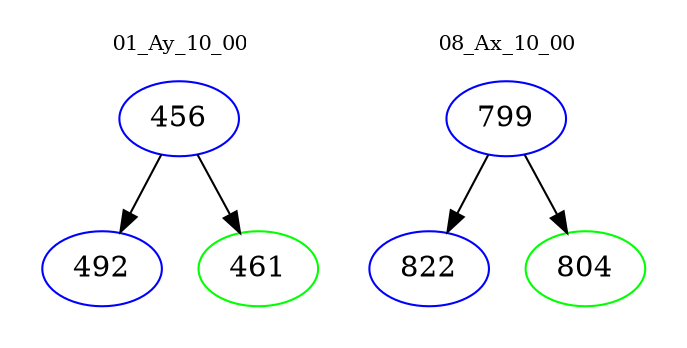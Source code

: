 digraph{
subgraph cluster_0 {
color = white
label = "01_Ay_10_00";
fontsize=10;
T0_456 [label="456", color="blue"]
T0_456 -> T0_492 [color="black"]
T0_492 [label="492", color="blue"]
T0_456 -> T0_461 [color="black"]
T0_461 [label="461", color="green"]
}
subgraph cluster_1 {
color = white
label = "08_Ax_10_00";
fontsize=10;
T1_799 [label="799", color="blue"]
T1_799 -> T1_822 [color="black"]
T1_822 [label="822", color="blue"]
T1_799 -> T1_804 [color="black"]
T1_804 [label="804", color="green"]
}
}

